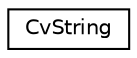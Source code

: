digraph "Graphical Class Hierarchy"
{
 // LATEX_PDF_SIZE
  edge [fontname="Helvetica",fontsize="10",labelfontname="Helvetica",labelfontsize="10"];
  node [fontname="Helvetica",fontsize="10",shape=record];
  rankdir="LR";
  Node0 [label="CvString",height=0.2,width=0.4,color="black", fillcolor="white", style="filled",URL="$struct_cv_string.html",tooltip=" "];
}
